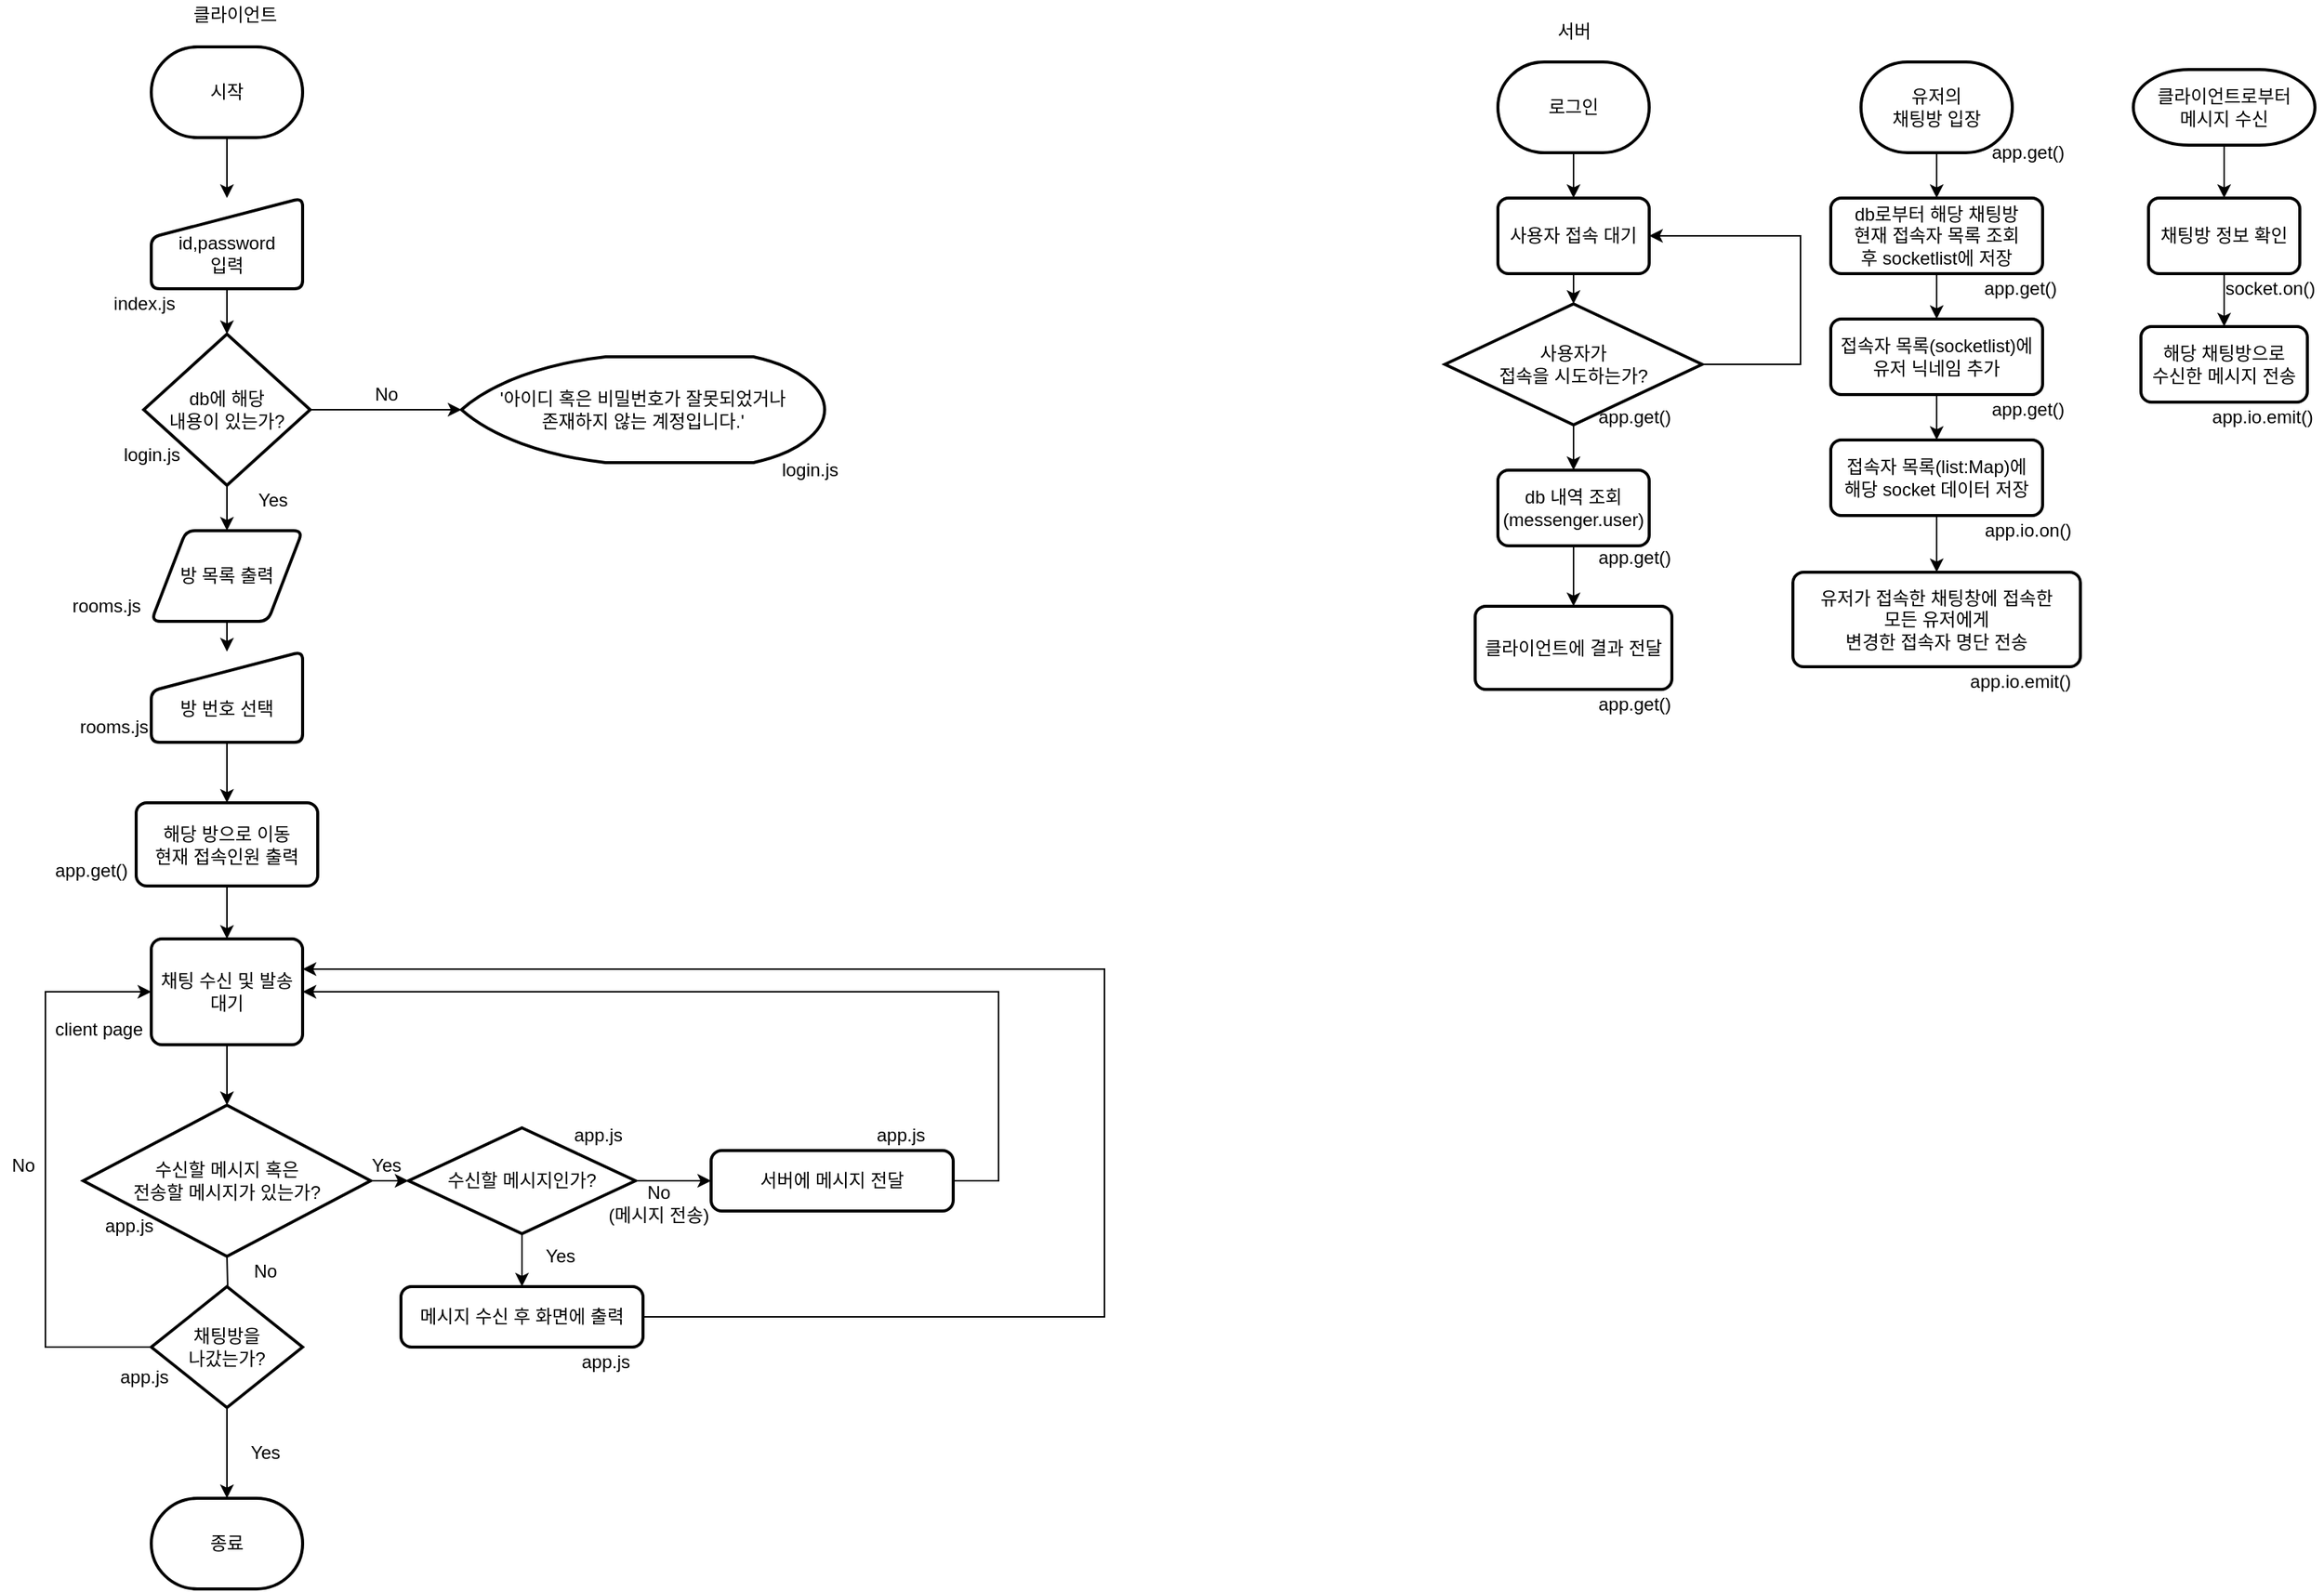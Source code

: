 <mxfile version="12.7.9" type="github">
  <diagram id="C5RBs43oDa-KdzZeNtuy" name="Page-1">
    <mxGraphModel dx="2370" dy="1323" grid="1" gridSize="10" guides="1" tooltips="1" connect="1" arrows="1" fold="1" page="1" pageScale="1" pageWidth="827" pageHeight="1169" math="0" shadow="0">
      <root>
        <mxCell id="WIyWlLk6GJQsqaUBKTNV-0" />
        <mxCell id="WIyWlLk6GJQsqaUBKTNV-1" parent="WIyWlLk6GJQsqaUBKTNV-0" />
        <mxCell id="UO-h-H9ji439vuxzVf3e-8" style="edgeStyle=orthogonalEdgeStyle;rounded=0;orthogonalLoop=1;jettySize=auto;html=1;exitX=0.5;exitY=1;exitDx=0;exitDy=0;exitPerimeter=0;entryX=0.5;entryY=0;entryDx=0;entryDy=0;" parent="WIyWlLk6GJQsqaUBKTNV-1" source="1DFng5kRcM6JJF5bfMGm-0" target="1DFng5kRcM6JJF5bfMGm-1" edge="1">
          <mxGeometry relative="1" as="geometry" />
        </mxCell>
        <mxCell id="1DFng5kRcM6JJF5bfMGm-0" value="시작" style="strokeWidth=2;html=1;shape=mxgraph.flowchart.terminator;whiteSpace=wrap;" parent="WIyWlLk6GJQsqaUBKTNV-1" vertex="1">
          <mxGeometry x="110" y="50" width="100" height="60" as="geometry" />
        </mxCell>
        <mxCell id="UO-h-H9ji439vuxzVf3e-9" style="edgeStyle=orthogonalEdgeStyle;rounded=0;orthogonalLoop=1;jettySize=auto;html=1;exitX=0.5;exitY=1;exitDx=0;exitDy=0;entryX=0.5;entryY=0;entryDx=0;entryDy=0;entryPerimeter=0;" parent="WIyWlLk6GJQsqaUBKTNV-1" source="1DFng5kRcM6JJF5bfMGm-1" target="1DFng5kRcM6JJF5bfMGm-2" edge="1">
          <mxGeometry relative="1" as="geometry" />
        </mxCell>
        <mxCell id="1DFng5kRcM6JJF5bfMGm-1" value="&lt;br&gt;id,password&lt;br&gt;입력" style="html=1;strokeWidth=2;shape=manualInput;whiteSpace=wrap;rounded=1;size=26;arcSize=11;" parent="WIyWlLk6GJQsqaUBKTNV-1" vertex="1">
          <mxGeometry x="110" y="150" width="100" height="60" as="geometry" />
        </mxCell>
        <mxCell id="UO-h-H9ji439vuxzVf3e-10" style="edgeStyle=orthogonalEdgeStyle;rounded=0;orthogonalLoop=1;jettySize=auto;html=1;" parent="WIyWlLk6GJQsqaUBKTNV-1" source="1DFng5kRcM6JJF5bfMGm-2" target="UO-h-H9ji439vuxzVf3e-5" edge="1">
          <mxGeometry relative="1" as="geometry" />
        </mxCell>
        <mxCell id="UO-h-H9ji439vuxzVf3e-12" style="edgeStyle=orthogonalEdgeStyle;rounded=0;orthogonalLoop=1;jettySize=auto;html=1;exitX=0.5;exitY=1;exitDx=0;exitDy=0;exitPerimeter=0;" parent="WIyWlLk6GJQsqaUBKTNV-1" source="1DFng5kRcM6JJF5bfMGm-2" target="1DFng5kRcM6JJF5bfMGm-10" edge="1">
          <mxGeometry relative="1" as="geometry" />
        </mxCell>
        <mxCell id="1DFng5kRcM6JJF5bfMGm-2" value="db에 해당&lt;br&gt;내용이 있는가?" style="strokeWidth=2;html=1;shape=mxgraph.flowchart.decision;whiteSpace=wrap;" parent="WIyWlLk6GJQsqaUBKTNV-1" vertex="1">
          <mxGeometry x="105" y="240" width="110" height="100" as="geometry" />
        </mxCell>
        <mxCell id="UO-h-H9ji439vuxzVf3e-15" style="edgeStyle=orthogonalEdgeStyle;rounded=0;orthogonalLoop=1;jettySize=auto;html=1;exitX=0.5;exitY=1;exitDx=0;exitDy=0;entryX=0.5;entryY=0;entryDx=0;entryDy=0;" parent="WIyWlLk6GJQsqaUBKTNV-1" source="1DFng5kRcM6JJF5bfMGm-10" target="1DFng5kRcM6JJF5bfMGm-11" edge="1">
          <mxGeometry relative="1" as="geometry" />
        </mxCell>
        <mxCell id="1DFng5kRcM6JJF5bfMGm-10" value="방 목록 출력" style="shape=parallelogram;html=1;strokeWidth=2;perimeter=parallelogramPerimeter;whiteSpace=wrap;rounded=1;arcSize=12;size=0.23;" parent="WIyWlLk6GJQsqaUBKTNV-1" vertex="1">
          <mxGeometry x="110" y="370" width="100" height="60" as="geometry" />
        </mxCell>
        <mxCell id="UO-h-H9ji439vuxzVf3e-16" style="edgeStyle=orthogonalEdgeStyle;rounded=0;orthogonalLoop=1;jettySize=auto;html=1;entryX=0.5;entryY=0;entryDx=0;entryDy=0;" parent="WIyWlLk6GJQsqaUBKTNV-1" source="1DFng5kRcM6JJF5bfMGm-11" target="UO-h-H9ji439vuxzVf3e-0" edge="1">
          <mxGeometry relative="1" as="geometry" />
        </mxCell>
        <mxCell id="1DFng5kRcM6JJF5bfMGm-11" value="&lt;br&gt;방 번호 선택" style="html=1;strokeWidth=2;shape=manualInput;whiteSpace=wrap;rounded=1;size=26;arcSize=11;" parent="WIyWlLk6GJQsqaUBKTNV-1" vertex="1">
          <mxGeometry x="110" y="450" width="100" height="60" as="geometry" />
        </mxCell>
        <mxCell id="EsoV4pCxyx3HJ1Jy9y7M-0" value="login.js" style="text;html=1;align=center;verticalAlign=middle;resizable=0;points=[];autosize=1;" parent="WIyWlLk6GJQsqaUBKTNV-1" vertex="1">
          <mxGeometry x="85" y="310" width="50" height="20" as="geometry" />
        </mxCell>
        <mxCell id="EsoV4pCxyx3HJ1Jy9y7M-1" value="index.js" style="text;html=1;align=center;verticalAlign=middle;resizable=0;points=[];autosize=1;" parent="WIyWlLk6GJQsqaUBKTNV-1" vertex="1">
          <mxGeometry x="75" y="210" width="60" height="20" as="geometry" />
        </mxCell>
        <mxCell id="EsoV4pCxyx3HJ1Jy9y7M-4" value="rooms.js" style="text;html=1;align=center;verticalAlign=middle;resizable=0;points=[];autosize=1;" parent="WIyWlLk6GJQsqaUBKTNV-1" vertex="1">
          <mxGeometry x="50" y="410" width="60" height="20" as="geometry" />
        </mxCell>
        <mxCell id="EsoV4pCxyx3HJ1Jy9y7M-5" value="login.js" style="text;html=1;align=center;verticalAlign=middle;resizable=0;points=[];autosize=1;" parent="WIyWlLk6GJQsqaUBKTNV-1" vertex="1">
          <mxGeometry x="520" y="320" width="50" height="20" as="geometry" />
        </mxCell>
        <mxCell id="EsoV4pCxyx3HJ1Jy9y7M-6" value="rooms.js" style="text;html=1;align=center;verticalAlign=middle;resizable=0;points=[];autosize=1;" parent="WIyWlLk6GJQsqaUBKTNV-1" vertex="1">
          <mxGeometry x="55" y="490" width="60" height="20" as="geometry" />
        </mxCell>
        <mxCell id="UO-h-H9ji439vuxzVf3e-17" style="edgeStyle=orthogonalEdgeStyle;rounded=0;orthogonalLoop=1;jettySize=auto;html=1;entryX=0.5;entryY=0;entryDx=0;entryDy=0;" parent="WIyWlLk6GJQsqaUBKTNV-1" source="UO-h-H9ji439vuxzVf3e-0" target="UO-h-H9ji439vuxzVf3e-4" edge="1">
          <mxGeometry relative="1" as="geometry" />
        </mxCell>
        <mxCell id="UO-h-H9ji439vuxzVf3e-0" value="해당 방으로 이동&lt;br&gt;현재 접속인원 출력" style="rounded=1;whiteSpace=wrap;html=1;absoluteArcSize=1;arcSize=14;strokeWidth=2;" parent="WIyWlLk6GJQsqaUBKTNV-1" vertex="1">
          <mxGeometry x="100" y="550" width="120" height="55" as="geometry" />
        </mxCell>
        <mxCell id="UO-h-H9ji439vuxzVf3e-1" value="app.get()" style="text;html=1;align=center;verticalAlign=middle;resizable=0;points=[];autosize=1;" parent="WIyWlLk6GJQsqaUBKTNV-1" vertex="1">
          <mxGeometry x="40" y="585" width="60" height="20" as="geometry" />
        </mxCell>
        <mxCell id="UO-h-H9ji439vuxzVf3e-18" style="edgeStyle=orthogonalEdgeStyle;rounded=0;orthogonalLoop=1;jettySize=auto;html=1;" parent="WIyWlLk6GJQsqaUBKTNV-1" target="UO-h-H9ji439vuxzVf3e-6" edge="1">
          <mxGeometry relative="1" as="geometry">
            <mxPoint x="160" y="850" as="sourcePoint" />
          </mxGeometry>
        </mxCell>
        <mxCell id="UO-h-H9ji439vuxzVf3e-38" style="edgeStyle=orthogonalEdgeStyle;rounded=0;orthogonalLoop=1;jettySize=auto;html=1;" parent="WIyWlLk6GJQsqaUBKTNV-1" source="UO-h-H9ji439vuxzVf3e-4" target="UO-h-H9ji439vuxzVf3e-25" edge="1">
          <mxGeometry relative="1" as="geometry" />
        </mxCell>
        <mxCell id="UO-h-H9ji439vuxzVf3e-4" value="채팅 수신 및 발송&lt;br&gt;대기" style="rounded=1;whiteSpace=wrap;html=1;absoluteArcSize=1;arcSize=14;strokeWidth=2;" parent="WIyWlLk6GJQsqaUBKTNV-1" vertex="1">
          <mxGeometry x="110" y="640" width="100" height="70" as="geometry" />
        </mxCell>
        <mxCell id="UO-h-H9ji439vuxzVf3e-5" value="&lt;span style=&quot;white-space: normal&quot;&gt;&#39;아이디 혹은 비밀번호가 잘못되었거나&lt;/span&gt;&lt;br style=&quot;white-space: normal&quot;&gt;&lt;span style=&quot;white-space: normal&quot;&gt;존재하지 않는 계정입니다.&#39;&lt;/span&gt;" style="strokeWidth=2;html=1;shape=mxgraph.flowchart.display;whiteSpace=wrap;" parent="WIyWlLk6GJQsqaUBKTNV-1" vertex="1">
          <mxGeometry x="315" y="255" width="240" height="70" as="geometry" />
        </mxCell>
        <mxCell id="UO-h-H9ji439vuxzVf3e-19" style="edgeStyle=orthogonalEdgeStyle;rounded=0;orthogonalLoop=1;jettySize=auto;html=1;entryX=0.5;entryY=0;entryDx=0;entryDy=0;entryPerimeter=0;" parent="WIyWlLk6GJQsqaUBKTNV-1" source="UO-h-H9ji439vuxzVf3e-6" target="UO-h-H9ji439vuxzVf3e-7" edge="1">
          <mxGeometry relative="1" as="geometry" />
        </mxCell>
        <mxCell id="UO-h-H9ji439vuxzVf3e-28" style="edgeStyle=orthogonalEdgeStyle;rounded=0;orthogonalLoop=1;jettySize=auto;html=1;entryX=0;entryY=0.5;entryDx=0;entryDy=0;" parent="WIyWlLk6GJQsqaUBKTNV-1" source="UO-h-H9ji439vuxzVf3e-6" target="UO-h-H9ji439vuxzVf3e-4" edge="1">
          <mxGeometry relative="1" as="geometry">
            <Array as="points">
              <mxPoint x="40" y="910" />
              <mxPoint x="40" y="675" />
            </Array>
          </mxGeometry>
        </mxCell>
        <mxCell id="UO-h-H9ji439vuxzVf3e-6" value="채팅방을&lt;br&gt;나갔는가?" style="strokeWidth=2;html=1;shape=mxgraph.flowchart.decision;whiteSpace=wrap;" parent="WIyWlLk6GJQsqaUBKTNV-1" vertex="1">
          <mxGeometry x="110" y="870" width="100" height="80" as="geometry" />
        </mxCell>
        <mxCell id="UO-h-H9ji439vuxzVf3e-7" value="종료" style="strokeWidth=2;html=1;shape=mxgraph.flowchart.terminator;whiteSpace=wrap;" parent="WIyWlLk6GJQsqaUBKTNV-1" vertex="1">
          <mxGeometry x="110" y="1010.0" width="100" height="60" as="geometry" />
        </mxCell>
        <mxCell id="UO-h-H9ji439vuxzVf3e-11" value="No" style="text;html=1;align=center;verticalAlign=middle;resizable=0;points=[];autosize=1;" parent="WIyWlLk6GJQsqaUBKTNV-1" vertex="1">
          <mxGeometry x="250" y="270" width="30" height="20" as="geometry" />
        </mxCell>
        <mxCell id="UO-h-H9ji439vuxzVf3e-13" value="Yes" style="text;html=1;align=center;verticalAlign=middle;resizable=0;points=[];autosize=1;" parent="WIyWlLk6GJQsqaUBKTNV-1" vertex="1">
          <mxGeometry x="170" y="340" width="40" height="20" as="geometry" />
        </mxCell>
        <mxCell id="UO-h-H9ji439vuxzVf3e-20" value="Yes" style="text;html=1;align=center;verticalAlign=middle;resizable=0;points=[];autosize=1;" parent="WIyWlLk6GJQsqaUBKTNV-1" vertex="1">
          <mxGeometry x="165" y="970.0" width="40" height="20" as="geometry" />
        </mxCell>
        <mxCell id="UO-h-H9ji439vuxzVf3e-23" value="서버" style="text;html=1;align=center;verticalAlign=middle;resizable=0;points=[];autosize=1;" parent="WIyWlLk6GJQsqaUBKTNV-1" vertex="1">
          <mxGeometry x="1030" y="30" width="40" height="20" as="geometry" />
        </mxCell>
        <mxCell id="UO-h-H9ji439vuxzVf3e-35" style="edgeStyle=orthogonalEdgeStyle;rounded=0;orthogonalLoop=1;jettySize=auto;html=1;" parent="WIyWlLk6GJQsqaUBKTNV-1" source="UO-h-H9ji439vuxzVf3e-25" target="UO-h-H9ji439vuxzVf3e-27" edge="1">
          <mxGeometry relative="1" as="geometry" />
        </mxCell>
        <mxCell id="UO-h-H9ji439vuxzVf3e-25" value="수신할 메시지 혹은&lt;br&gt;전송할 메시지가 있는가?" style="strokeWidth=2;html=1;shape=mxgraph.flowchart.decision;whiteSpace=wrap;" parent="WIyWlLk6GJQsqaUBKTNV-1" vertex="1">
          <mxGeometry x="65" y="750" width="190" height="100" as="geometry" />
        </mxCell>
        <mxCell id="UO-h-H9ji439vuxzVf3e-33" style="edgeStyle=orthogonalEdgeStyle;rounded=0;orthogonalLoop=1;jettySize=auto;html=1;" parent="WIyWlLk6GJQsqaUBKTNV-1" source="UO-h-H9ji439vuxzVf3e-27" target="UO-h-H9ji439vuxzVf3e-30" edge="1">
          <mxGeometry relative="1" as="geometry" />
        </mxCell>
        <mxCell id="UO-h-H9ji439vuxzVf3e-34" style="edgeStyle=orthogonalEdgeStyle;rounded=0;orthogonalLoop=1;jettySize=auto;html=1;entryX=0;entryY=0.5;entryDx=0;entryDy=0;" parent="WIyWlLk6GJQsqaUBKTNV-1" source="UO-h-H9ji439vuxzVf3e-27" target="UO-h-H9ji439vuxzVf3e-32" edge="1">
          <mxGeometry relative="1" as="geometry" />
        </mxCell>
        <mxCell id="UO-h-H9ji439vuxzVf3e-27" value="수신할 메시지인가?" style="strokeWidth=2;html=1;shape=mxgraph.flowchart.decision;whiteSpace=wrap;" parent="WIyWlLk6GJQsqaUBKTNV-1" vertex="1">
          <mxGeometry x="280" y="765" width="150" height="70" as="geometry" />
        </mxCell>
        <mxCell id="UO-h-H9ji439vuxzVf3e-29" value="No" style="text;html=1;align=center;verticalAlign=middle;resizable=0;points=[];autosize=1;" parent="WIyWlLk6GJQsqaUBKTNV-1" vertex="1">
          <mxGeometry x="10" y="780" width="30" height="20" as="geometry" />
        </mxCell>
        <mxCell id="UO-h-H9ji439vuxzVf3e-36" style="edgeStyle=orthogonalEdgeStyle;rounded=0;orthogonalLoop=1;jettySize=auto;html=1;" parent="WIyWlLk6GJQsqaUBKTNV-1" source="UO-h-H9ji439vuxzVf3e-30" edge="1">
          <mxGeometry relative="1" as="geometry">
            <mxPoint x="210" y="660" as="targetPoint" />
            <Array as="points">
              <mxPoint x="740" y="890" />
              <mxPoint x="740" y="660" />
              <mxPoint x="210" y="660" />
            </Array>
          </mxGeometry>
        </mxCell>
        <mxCell id="UO-h-H9ji439vuxzVf3e-30" value="메시지 수신 후 화면에 출력" style="rounded=1;whiteSpace=wrap;html=1;absoluteArcSize=1;arcSize=14;strokeWidth=2;" parent="WIyWlLk6GJQsqaUBKTNV-1" vertex="1">
          <mxGeometry x="275" y="870" width="160" height="40" as="geometry" />
        </mxCell>
        <mxCell id="UO-h-H9ji439vuxzVf3e-37" style="edgeStyle=orthogonalEdgeStyle;rounded=0;orthogonalLoop=1;jettySize=auto;html=1;entryX=1;entryY=0.5;entryDx=0;entryDy=0;" parent="WIyWlLk6GJQsqaUBKTNV-1" source="UO-h-H9ji439vuxzVf3e-32" target="UO-h-H9ji439vuxzVf3e-4" edge="1">
          <mxGeometry relative="1" as="geometry">
            <Array as="points">
              <mxPoint x="670" y="800" />
              <mxPoint x="670" y="675" />
            </Array>
          </mxGeometry>
        </mxCell>
        <mxCell id="UO-h-H9ji439vuxzVf3e-32" value="서버에 메시지 전달" style="rounded=1;whiteSpace=wrap;html=1;absoluteArcSize=1;arcSize=14;strokeWidth=2;" parent="WIyWlLk6GJQsqaUBKTNV-1" vertex="1">
          <mxGeometry x="480" y="780" width="160" height="40" as="geometry" />
        </mxCell>
        <mxCell id="UO-h-H9ji439vuxzVf3e-39" value="No" style="text;html=1;align=center;verticalAlign=middle;resizable=0;points=[];autosize=1;" parent="WIyWlLk6GJQsqaUBKTNV-1" vertex="1">
          <mxGeometry x="170" y="850" width="30" height="20" as="geometry" />
        </mxCell>
        <mxCell id="UO-h-H9ji439vuxzVf3e-40" value="Yes" style="text;html=1;align=center;verticalAlign=middle;resizable=0;points=[];autosize=1;" parent="WIyWlLk6GJQsqaUBKTNV-1" vertex="1">
          <mxGeometry x="245" y="780" width="40" height="20" as="geometry" />
        </mxCell>
        <mxCell id="UO-h-H9ji439vuxzVf3e-41" value="Yes" style="text;html=1;align=center;verticalAlign=middle;resizable=0;points=[];autosize=1;" parent="WIyWlLk6GJQsqaUBKTNV-1" vertex="1">
          <mxGeometry x="360" y="840" width="40" height="20" as="geometry" />
        </mxCell>
        <mxCell id="UO-h-H9ji439vuxzVf3e-42" value="No&lt;br&gt;(메시지 전송)" style="text;html=1;align=center;verticalAlign=middle;resizable=0;points=[];autosize=1;" parent="WIyWlLk6GJQsqaUBKTNV-1" vertex="1">
          <mxGeometry x="400" y="800" width="90" height="30" as="geometry" />
        </mxCell>
        <mxCell id="UO-h-H9ji439vuxzVf3e-44" value="client page" style="text;html=1;align=center;verticalAlign=middle;resizable=0;points=[];autosize=1;" parent="WIyWlLk6GJQsqaUBKTNV-1" vertex="1">
          <mxGeometry x="40" y="690" width="70" height="20" as="geometry" />
        </mxCell>
        <mxCell id="UO-h-H9ji439vuxzVf3e-45" value="app.js" style="text;html=1;align=center;verticalAlign=middle;resizable=0;points=[];autosize=1;" parent="WIyWlLk6GJQsqaUBKTNV-1" vertex="1">
          <mxGeometry x="70" y="820" width="50" height="20" as="geometry" />
        </mxCell>
        <mxCell id="UO-h-H9ji439vuxzVf3e-46" value="app.js" style="text;html=1;align=center;verticalAlign=middle;resizable=0;points=[];autosize=1;" parent="WIyWlLk6GJQsqaUBKTNV-1" vertex="1">
          <mxGeometry x="80" y="920" width="50" height="20" as="geometry" />
        </mxCell>
        <mxCell id="UO-h-H9ji439vuxzVf3e-47" value="app.js" style="text;html=1;align=center;verticalAlign=middle;resizable=0;points=[];autosize=1;" parent="WIyWlLk6GJQsqaUBKTNV-1" vertex="1">
          <mxGeometry x="385" y="910" width="50" height="20" as="geometry" />
        </mxCell>
        <mxCell id="UO-h-H9ji439vuxzVf3e-48" value="app.js" style="text;html=1;align=center;verticalAlign=middle;resizable=0;points=[];autosize=1;" parent="WIyWlLk6GJQsqaUBKTNV-1" vertex="1">
          <mxGeometry x="380" y="760" width="50" height="20" as="geometry" />
        </mxCell>
        <mxCell id="UO-h-H9ji439vuxzVf3e-49" value="app.js" style="text;html=1;align=center;verticalAlign=middle;resizable=0;points=[];autosize=1;" parent="WIyWlLk6GJQsqaUBKTNV-1" vertex="1">
          <mxGeometry x="580" y="760" width="50" height="20" as="geometry" />
        </mxCell>
        <mxCell id="UO-h-H9ji439vuxzVf3e-50" value="클라이언트" style="text;html=1;align=center;verticalAlign=middle;resizable=0;points=[];autosize=1;" parent="WIyWlLk6GJQsqaUBKTNV-1" vertex="1">
          <mxGeometry x="125" y="19" width="80" height="20" as="geometry" />
        </mxCell>
        <mxCell id="X87TDgl8_6U-sn5x7CdZ-15" style="edgeStyle=orthogonalEdgeStyle;rounded=0;orthogonalLoop=1;jettySize=auto;html=1;" edge="1" parent="WIyWlLk6GJQsqaUBKTNV-1" source="X87TDgl8_6U-sn5x7CdZ-0" target="X87TDgl8_6U-sn5x7CdZ-1">
          <mxGeometry relative="1" as="geometry" />
        </mxCell>
        <mxCell id="X87TDgl8_6U-sn5x7CdZ-0" value="로그인" style="strokeWidth=2;html=1;shape=mxgraph.flowchart.terminator;whiteSpace=wrap;" vertex="1" parent="WIyWlLk6GJQsqaUBKTNV-1">
          <mxGeometry x="1000" y="60" width="100" height="60" as="geometry" />
        </mxCell>
        <mxCell id="X87TDgl8_6U-sn5x7CdZ-14" style="edgeStyle=orthogonalEdgeStyle;rounded=0;orthogonalLoop=1;jettySize=auto;html=1;exitX=0.5;exitY=1;exitDx=0;exitDy=0;entryX=0.5;entryY=0;entryDx=0;entryDy=0;entryPerimeter=0;" edge="1" parent="WIyWlLk6GJQsqaUBKTNV-1" source="X87TDgl8_6U-sn5x7CdZ-1" target="X87TDgl8_6U-sn5x7CdZ-2">
          <mxGeometry relative="1" as="geometry" />
        </mxCell>
        <mxCell id="X87TDgl8_6U-sn5x7CdZ-1" value="사용자 접속 대기" style="rounded=1;whiteSpace=wrap;html=1;absoluteArcSize=1;arcSize=14;strokeWidth=2;" vertex="1" parent="WIyWlLk6GJQsqaUBKTNV-1">
          <mxGeometry x="1000" y="150" width="100" height="50" as="geometry" />
        </mxCell>
        <mxCell id="X87TDgl8_6U-sn5x7CdZ-11" style="edgeStyle=orthogonalEdgeStyle;rounded=0;orthogonalLoop=1;jettySize=auto;html=1;" edge="1" parent="WIyWlLk6GJQsqaUBKTNV-1" source="X87TDgl8_6U-sn5x7CdZ-2" target="X87TDgl8_6U-sn5x7CdZ-4">
          <mxGeometry relative="1" as="geometry" />
        </mxCell>
        <mxCell id="X87TDgl8_6U-sn5x7CdZ-13" style="edgeStyle=orthogonalEdgeStyle;rounded=0;orthogonalLoop=1;jettySize=auto;html=1;entryX=1;entryY=0.5;entryDx=0;entryDy=0;" edge="1" parent="WIyWlLk6GJQsqaUBKTNV-1" source="X87TDgl8_6U-sn5x7CdZ-2" target="X87TDgl8_6U-sn5x7CdZ-1">
          <mxGeometry relative="1" as="geometry">
            <Array as="points">
              <mxPoint x="1200" y="260" />
              <mxPoint x="1200" y="175" />
            </Array>
          </mxGeometry>
        </mxCell>
        <mxCell id="X87TDgl8_6U-sn5x7CdZ-2" value="사용자가&lt;br&gt;접속을 시도하는가?" style="strokeWidth=2;html=1;shape=mxgraph.flowchart.decision;whiteSpace=wrap;" vertex="1" parent="WIyWlLk6GJQsqaUBKTNV-1">
          <mxGeometry x="965" y="220" width="170" height="80" as="geometry" />
        </mxCell>
        <mxCell id="X87TDgl8_6U-sn5x7CdZ-12" style="edgeStyle=orthogonalEdgeStyle;rounded=0;orthogonalLoop=1;jettySize=auto;html=1;" edge="1" parent="WIyWlLk6GJQsqaUBKTNV-1" source="X87TDgl8_6U-sn5x7CdZ-4" target="X87TDgl8_6U-sn5x7CdZ-10">
          <mxGeometry relative="1" as="geometry" />
        </mxCell>
        <mxCell id="X87TDgl8_6U-sn5x7CdZ-4" value="db 내역 조회&lt;br&gt;(messenger.user)" style="rounded=1;whiteSpace=wrap;html=1;absoluteArcSize=1;arcSize=14;strokeWidth=2;" vertex="1" parent="WIyWlLk6GJQsqaUBKTNV-1">
          <mxGeometry x="1000" y="330" width="100" height="50" as="geometry" />
        </mxCell>
        <mxCell id="X87TDgl8_6U-sn5x7CdZ-10" value="클라이언트에 결과 전달" style="rounded=1;whiteSpace=wrap;html=1;absoluteArcSize=1;arcSize=14;strokeWidth=2;" vertex="1" parent="WIyWlLk6GJQsqaUBKTNV-1">
          <mxGeometry x="985" y="420" width="130" height="55" as="geometry" />
        </mxCell>
        <mxCell id="X87TDgl8_6U-sn5x7CdZ-45" style="edgeStyle=orthogonalEdgeStyle;rounded=0;orthogonalLoop=1;jettySize=auto;html=1;" edge="1" parent="WIyWlLk6GJQsqaUBKTNV-1" source="X87TDgl8_6U-sn5x7CdZ-26" target="X87TDgl8_6U-sn5x7CdZ-29">
          <mxGeometry relative="1" as="geometry" />
        </mxCell>
        <mxCell id="X87TDgl8_6U-sn5x7CdZ-26" value="클라이언트로부터&lt;br&gt;메시지 수신" style="strokeWidth=2;html=1;shape=mxgraph.flowchart.terminator;whiteSpace=wrap;" vertex="1" parent="WIyWlLk6GJQsqaUBKTNV-1">
          <mxGeometry x="1420" y="65" width="120" height="50" as="geometry" />
        </mxCell>
        <mxCell id="X87TDgl8_6U-sn5x7CdZ-46" style="edgeStyle=orthogonalEdgeStyle;rounded=0;orthogonalLoop=1;jettySize=auto;html=1;" edge="1" parent="WIyWlLk6GJQsqaUBKTNV-1" source="X87TDgl8_6U-sn5x7CdZ-29" target="X87TDgl8_6U-sn5x7CdZ-30">
          <mxGeometry relative="1" as="geometry" />
        </mxCell>
        <mxCell id="X87TDgl8_6U-sn5x7CdZ-29" value="채팅방 정보 확인" style="rounded=1;whiteSpace=wrap;html=1;absoluteArcSize=1;arcSize=14;strokeWidth=2;" vertex="1" parent="WIyWlLk6GJQsqaUBKTNV-1">
          <mxGeometry x="1430" y="150" width="100" height="50" as="geometry" />
        </mxCell>
        <mxCell id="X87TDgl8_6U-sn5x7CdZ-30" value="해당 채팅방으로&lt;br&gt;수신한 메시지 전송" style="rounded=1;whiteSpace=wrap;html=1;absoluteArcSize=1;arcSize=14;strokeWidth=2;" vertex="1" parent="WIyWlLk6GJQsqaUBKTNV-1">
          <mxGeometry x="1425" y="235" width="110" height="50" as="geometry" />
        </mxCell>
        <mxCell id="X87TDgl8_6U-sn5x7CdZ-40" style="edgeStyle=orthogonalEdgeStyle;rounded=0;orthogonalLoop=1;jettySize=auto;html=1;exitX=0.5;exitY=1;exitDx=0;exitDy=0;exitPerimeter=0;entryX=0.5;entryY=0;entryDx=0;entryDy=0;" edge="1" parent="WIyWlLk6GJQsqaUBKTNV-1" source="X87TDgl8_6U-sn5x7CdZ-31" target="X87TDgl8_6U-sn5x7CdZ-35">
          <mxGeometry relative="1" as="geometry" />
        </mxCell>
        <mxCell id="X87TDgl8_6U-sn5x7CdZ-31" value="유저의&lt;br&gt;채팅방 입장" style="strokeWidth=2;html=1;shape=mxgraph.flowchart.terminator;whiteSpace=wrap;" vertex="1" parent="WIyWlLk6GJQsqaUBKTNV-1">
          <mxGeometry x="1240" y="60" width="100" height="60" as="geometry" />
        </mxCell>
        <mxCell id="X87TDgl8_6U-sn5x7CdZ-44" style="edgeStyle=orthogonalEdgeStyle;rounded=0;orthogonalLoop=1;jettySize=auto;html=1;exitX=0.5;exitY=1;exitDx=0;exitDy=0;" edge="1" parent="WIyWlLk6GJQsqaUBKTNV-1" source="X87TDgl8_6U-sn5x7CdZ-32" target="X87TDgl8_6U-sn5x7CdZ-43">
          <mxGeometry relative="1" as="geometry" />
        </mxCell>
        <mxCell id="X87TDgl8_6U-sn5x7CdZ-32" value="접속자 목록(list:Map)에&lt;br&gt;해당 socket 데이터 저장" style="rounded=1;whiteSpace=wrap;html=1;absoluteArcSize=1;arcSize=14;strokeWidth=2;" vertex="1" parent="WIyWlLk6GJQsqaUBKTNV-1">
          <mxGeometry x="1220" y="310" width="140" height="50" as="geometry" />
        </mxCell>
        <mxCell id="X87TDgl8_6U-sn5x7CdZ-41" style="edgeStyle=orthogonalEdgeStyle;rounded=0;orthogonalLoop=1;jettySize=auto;html=1;exitX=0.5;exitY=1;exitDx=0;exitDy=0;" edge="1" parent="WIyWlLk6GJQsqaUBKTNV-1" source="X87TDgl8_6U-sn5x7CdZ-35" target="X87TDgl8_6U-sn5x7CdZ-36">
          <mxGeometry relative="1" as="geometry" />
        </mxCell>
        <mxCell id="X87TDgl8_6U-sn5x7CdZ-35" value="db로부터 해당 채팅방&lt;br&gt;현재 접속자 목록 조회&lt;br&gt;후 socketlist에 저장" style="rounded=1;whiteSpace=wrap;html=1;absoluteArcSize=1;arcSize=14;strokeWidth=2;" vertex="1" parent="WIyWlLk6GJQsqaUBKTNV-1">
          <mxGeometry x="1220" y="150" width="140" height="50" as="geometry" />
        </mxCell>
        <mxCell id="X87TDgl8_6U-sn5x7CdZ-42" style="edgeStyle=orthogonalEdgeStyle;rounded=0;orthogonalLoop=1;jettySize=auto;html=1;exitX=0.5;exitY=1;exitDx=0;exitDy=0;" edge="1" parent="WIyWlLk6GJQsqaUBKTNV-1" source="X87TDgl8_6U-sn5x7CdZ-36" target="X87TDgl8_6U-sn5x7CdZ-32">
          <mxGeometry relative="1" as="geometry" />
        </mxCell>
        <mxCell id="X87TDgl8_6U-sn5x7CdZ-36" value="접속자 목록(socketlist)에&lt;br&gt;유저 닉네임 추가" style="rounded=1;whiteSpace=wrap;html=1;absoluteArcSize=1;arcSize=14;strokeWidth=2;" vertex="1" parent="WIyWlLk6GJQsqaUBKTNV-1">
          <mxGeometry x="1220" y="230" width="140" height="50" as="geometry" />
        </mxCell>
        <mxCell id="X87TDgl8_6U-sn5x7CdZ-43" value="유저가 접속한 채팅창에 접속한&lt;br&gt;모든 유저에게&lt;br&gt;변경한 접속자 명단 전송" style="rounded=1;whiteSpace=wrap;html=1;absoluteArcSize=1;arcSize=14;strokeWidth=2;" vertex="1" parent="WIyWlLk6GJQsqaUBKTNV-1">
          <mxGeometry x="1195" y="397.5" width="190" height="62.5" as="geometry" />
        </mxCell>
        <mxCell id="X87TDgl8_6U-sn5x7CdZ-47" value="app.get()" style="text;html=1;align=center;verticalAlign=middle;resizable=0;points=[];autosize=1;" vertex="1" parent="WIyWlLk6GJQsqaUBKTNV-1">
          <mxGeometry x="1320" y="110" width="60" height="20" as="geometry" />
        </mxCell>
        <mxCell id="X87TDgl8_6U-sn5x7CdZ-48" value="app.get()" style="text;html=1;align=center;verticalAlign=middle;resizable=0;points=[];autosize=1;" vertex="1" parent="WIyWlLk6GJQsqaUBKTNV-1">
          <mxGeometry x="1315" y="200" width="60" height="20" as="geometry" />
        </mxCell>
        <mxCell id="X87TDgl8_6U-sn5x7CdZ-49" value="app.get()" style="text;html=1;align=center;verticalAlign=middle;resizable=0;points=[];autosize=1;" vertex="1" parent="WIyWlLk6GJQsqaUBKTNV-1">
          <mxGeometry x="1320" y="280" width="60" height="20" as="geometry" />
        </mxCell>
        <mxCell id="X87TDgl8_6U-sn5x7CdZ-50" value="app.io.on()" style="text;html=1;align=center;verticalAlign=middle;resizable=0;points=[];autosize=1;" vertex="1" parent="WIyWlLk6GJQsqaUBKTNV-1">
          <mxGeometry x="1315" y="360" width="70" height="20" as="geometry" />
        </mxCell>
        <mxCell id="X87TDgl8_6U-sn5x7CdZ-51" value="app.io.emit()" style="text;html=1;align=center;verticalAlign=middle;resizable=0;points=[];autosize=1;" vertex="1" parent="WIyWlLk6GJQsqaUBKTNV-1">
          <mxGeometry x="1305" y="460" width="80" height="20" as="geometry" />
        </mxCell>
        <mxCell id="X87TDgl8_6U-sn5x7CdZ-54" value="app.get()" style="text;html=1;align=center;verticalAlign=middle;resizable=0;points=[];autosize=1;" vertex="1" parent="WIyWlLk6GJQsqaUBKTNV-1">
          <mxGeometry x="1060" y="285" width="60" height="20" as="geometry" />
        </mxCell>
        <mxCell id="X87TDgl8_6U-sn5x7CdZ-55" value="app.get()" style="text;html=1;align=center;verticalAlign=middle;resizable=0;points=[];autosize=1;" vertex="1" parent="WIyWlLk6GJQsqaUBKTNV-1">
          <mxGeometry x="1060" y="377.5" width="60" height="20" as="geometry" />
        </mxCell>
        <mxCell id="X87TDgl8_6U-sn5x7CdZ-56" value="app.get()" style="text;html=1;align=center;verticalAlign=middle;resizable=0;points=[];autosize=1;" vertex="1" parent="WIyWlLk6GJQsqaUBKTNV-1">
          <mxGeometry x="1060" y="475" width="60" height="20" as="geometry" />
        </mxCell>
        <mxCell id="X87TDgl8_6U-sn5x7CdZ-57" value="socket.on()" style="text;html=1;align=center;verticalAlign=middle;resizable=0;points=[];autosize=1;" vertex="1" parent="WIyWlLk6GJQsqaUBKTNV-1">
          <mxGeometry x="1475" y="200" width="70" height="20" as="geometry" />
        </mxCell>
        <mxCell id="X87TDgl8_6U-sn5x7CdZ-58" value="app.io.emit()" style="text;html=1;align=center;verticalAlign=middle;resizable=0;points=[];autosize=1;" vertex="1" parent="WIyWlLk6GJQsqaUBKTNV-1">
          <mxGeometry x="1465" y="285" width="80" height="20" as="geometry" />
        </mxCell>
      </root>
    </mxGraphModel>
  </diagram>
</mxfile>
